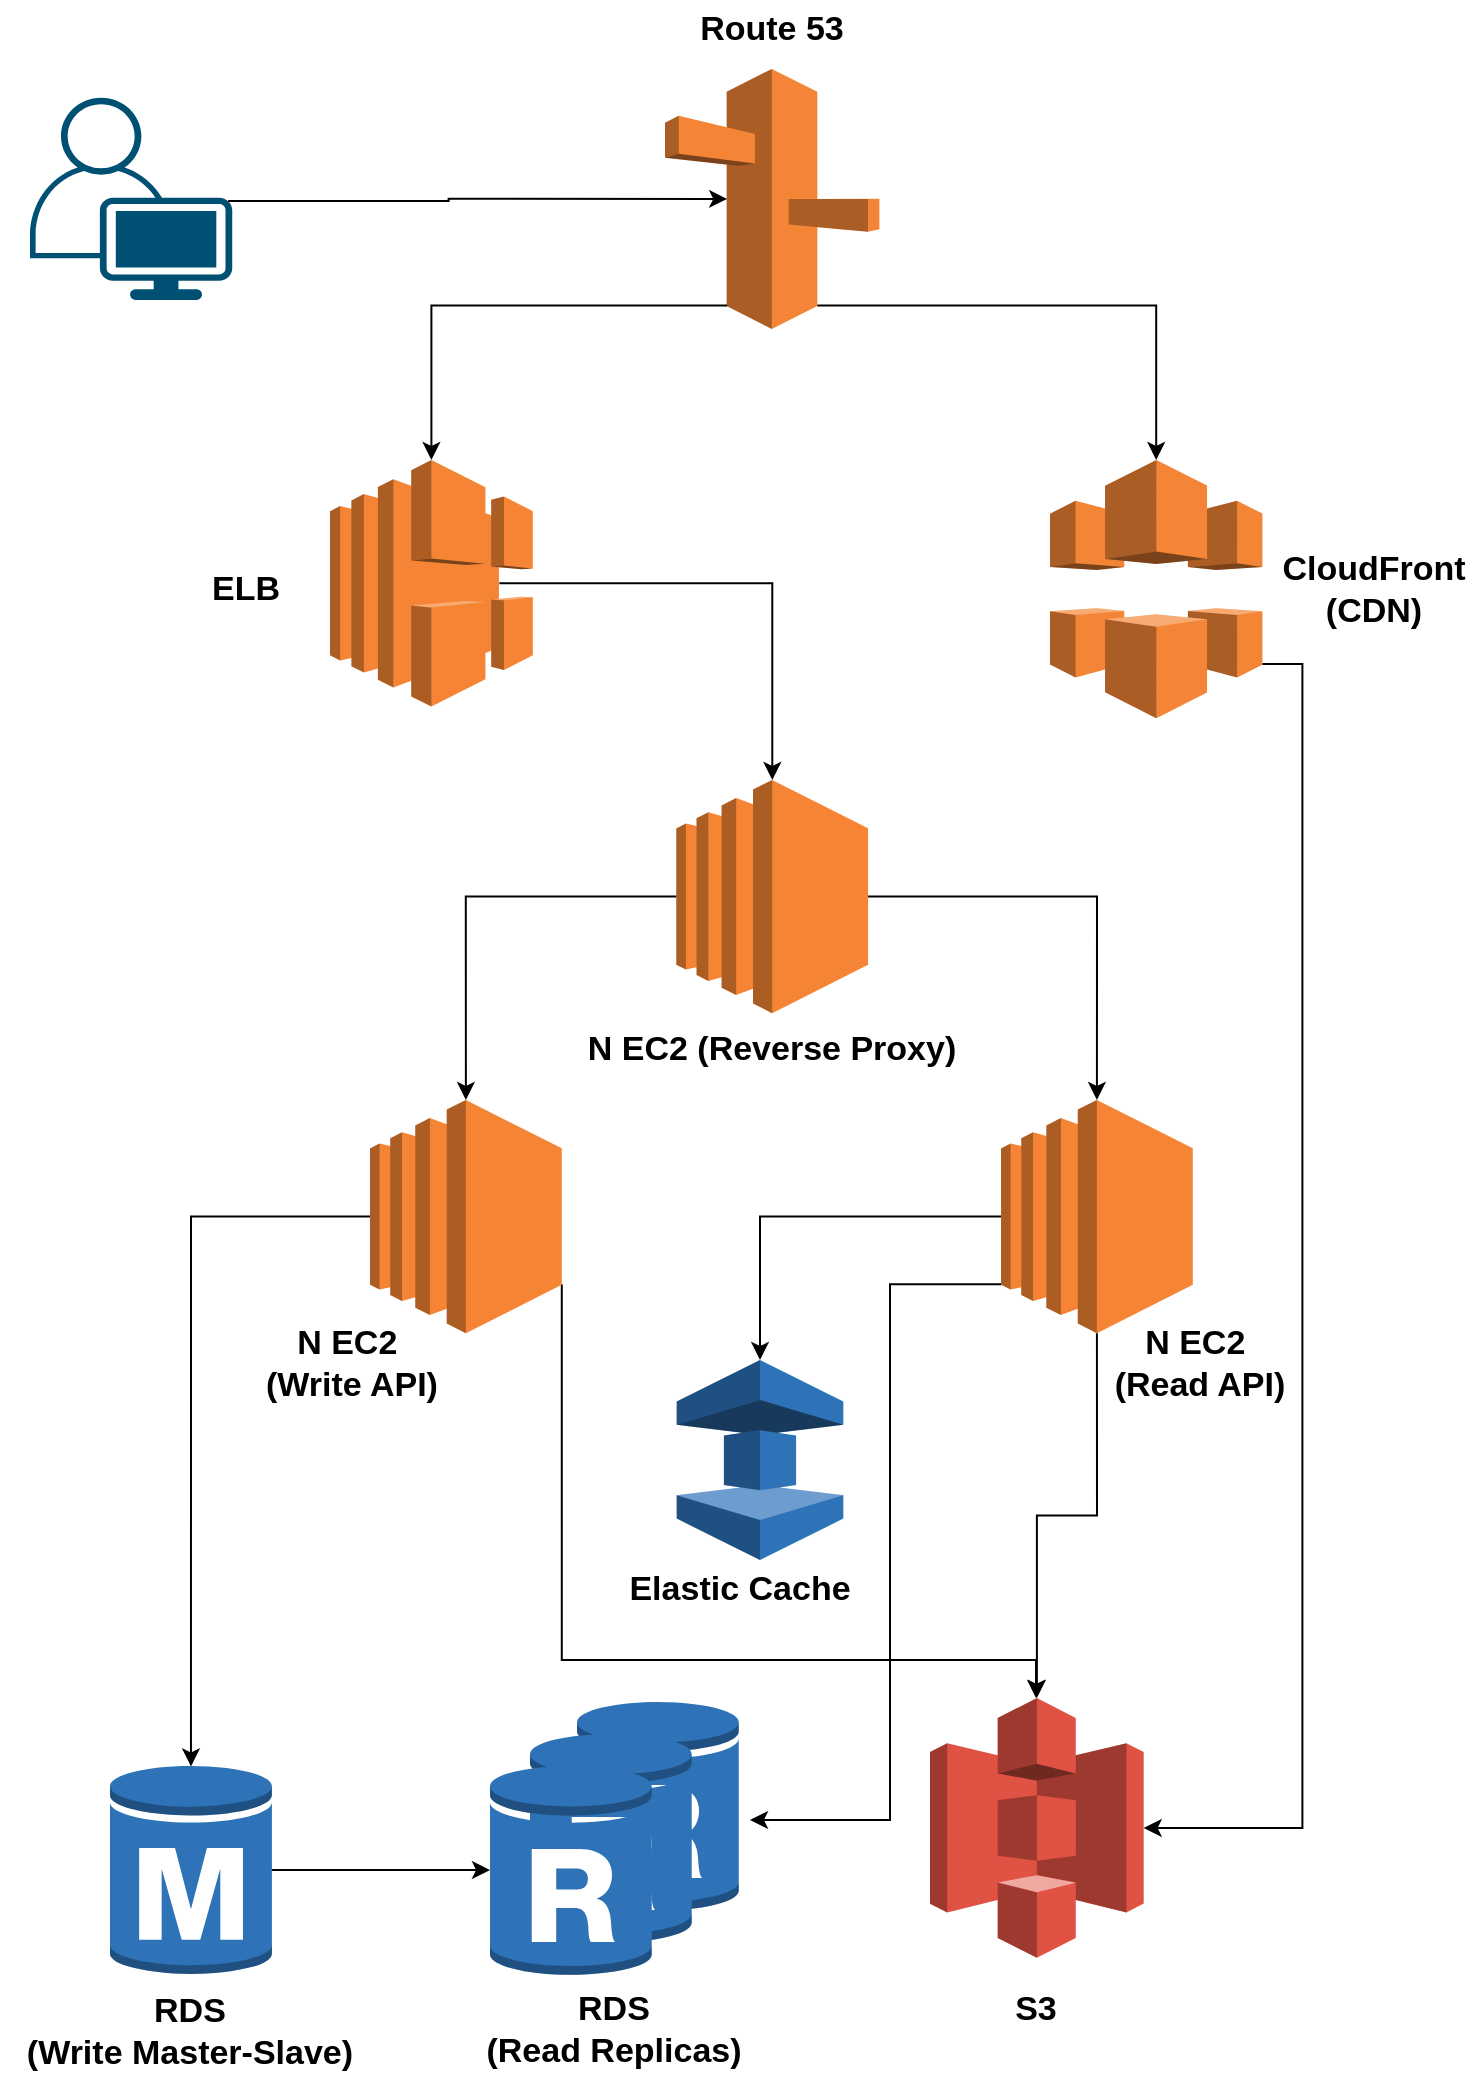 <mxfile version="28.0.4">
  <diagram name="Page-1" id="Q7jo9FMymzCK6XN0pEed">
    <mxGraphModel dx="1895" dy="1138" grid="1" gridSize="10" guides="1" tooltips="1" connect="1" arrows="1" fold="1" page="1" pageScale="1" pageWidth="850" pageHeight="1100" math="0" shadow="0">
      <root>
        <mxCell id="0" />
        <mxCell id="1" parent="0" />
        <mxCell id="YzuJLEfvsfX41_VFpgWI-1" value="" style="points=[[0.35,0,0],[0.98,0.51,0],[1,0.71,0],[0.67,1,0],[0,0.795,0],[0,0.65,0]];verticalLabelPosition=bottom;sketch=0;html=1;verticalAlign=top;aspect=fixed;align=center;pointerEvents=1;shape=mxgraph.cisco19.user;fillColor=#005073;strokeColor=none;fontStyle=0;strokeWidth=19;" vertex="1" parent="1">
          <mxGeometry x="60" y="78.88" width="101.12" height="101.12" as="geometry" />
        </mxCell>
        <mxCell id="YzuJLEfvsfX41_VFpgWI-2" value="" style="outlineConnect=0;dashed=0;verticalLabelPosition=bottom;verticalAlign=top;align=center;html=1;shape=mxgraph.aws3.ec2;fillColor=#F58534;gradientColor=none;" vertex="1" parent="1">
          <mxGeometry x="383.15" y="420" width="95.89" height="116.57" as="geometry" />
        </mxCell>
        <mxCell id="YzuJLEfvsfX41_VFpgWI-3" style="edgeStyle=orthogonalEdgeStyle;rounded=0;orthogonalLoop=1;jettySize=auto;html=1;exitX=0.71;exitY=0.91;exitDx=0;exitDy=0;exitPerimeter=0;" edge="1" parent="1" source="YzuJLEfvsfX41_VFpgWI-4" target="YzuJLEfvsfX41_VFpgWI-11">
          <mxGeometry relative="1" as="geometry" />
        </mxCell>
        <mxCell id="YzuJLEfvsfX41_VFpgWI-4" value="" style="outlineConnect=0;dashed=0;verticalLabelPosition=bottom;verticalAlign=top;align=center;html=1;shape=mxgraph.aws3.route_53;fillColor=#F58536;gradientColor=none;" vertex="1" parent="1">
          <mxGeometry x="377.5" y="64.44" width="107.19" height="130" as="geometry" />
        </mxCell>
        <mxCell id="YzuJLEfvsfX41_VFpgWI-5" value="Route 53" style="text;html=1;align=center;verticalAlign=middle;whiteSpace=wrap;rounded=0;fontStyle=1;fontSize=17;" vertex="1" parent="1">
          <mxGeometry x="389" y="30" width="84.19" height="30" as="geometry" />
        </mxCell>
        <mxCell id="YzuJLEfvsfX41_VFpgWI-6" value="N EC2 (Reverse Proxy)" style="text;html=1;align=center;verticalAlign=middle;whiteSpace=wrap;rounded=0;fontStyle=1;fontSize=17;" vertex="1" parent="1">
          <mxGeometry x="333.05" y="540" width="196.09" height="30" as="geometry" />
        </mxCell>
        <mxCell id="YzuJLEfvsfX41_VFpgWI-7" value="" style="outlineConnect=0;dashed=0;verticalLabelPosition=bottom;verticalAlign=top;align=center;html=1;shape=mxgraph.aws3.s3;fillColor=#E05243;gradientColor=none;" vertex="1" parent="1">
          <mxGeometry x="510" y="879.03" width="106.85" height="129.89" as="geometry" />
        </mxCell>
        <mxCell id="YzuJLEfvsfX41_VFpgWI-9" value="RDS&lt;br&gt;(Write Master-Slave)" style="text;html=1;align=center;verticalAlign=middle;whiteSpace=wrap;rounded=0;fontStyle=1;fontSize=17;" vertex="1" parent="1">
          <mxGeometry x="45.48" y="1031" width="190" height="30" as="geometry" />
        </mxCell>
        <mxCell id="YzuJLEfvsfX41_VFpgWI-10" value="S3" style="text;html=1;align=center;verticalAlign=middle;whiteSpace=wrap;rounded=0;fontStyle=1;fontSize=17;" vertex="1" parent="1">
          <mxGeometry x="521.33" y="1020" width="84.19" height="30" as="geometry" />
        </mxCell>
        <mxCell id="YzuJLEfvsfX41_VFpgWI-11" value="" style="outlineConnect=0;dashed=0;verticalLabelPosition=bottom;verticalAlign=top;align=center;html=1;shape=mxgraph.aws3.cloudfront;fillColor=#F58536;gradientColor=none;" vertex="1" parent="1">
          <mxGeometry x="570" y="260" width="106.21" height="129.12" as="geometry" />
        </mxCell>
        <mxCell id="YzuJLEfvsfX41_VFpgWI-12" style="edgeStyle=orthogonalEdgeStyle;rounded=0;orthogonalLoop=1;jettySize=auto;html=1;exitX=0.835;exitY=0.5;exitDx=0;exitDy=0;exitPerimeter=0;" edge="1" parent="1" source="YzuJLEfvsfX41_VFpgWI-13" target="YzuJLEfvsfX41_VFpgWI-2">
          <mxGeometry relative="1" as="geometry" />
        </mxCell>
        <mxCell id="YzuJLEfvsfX41_VFpgWI-13" value="" style="outlineConnect=0;dashed=0;verticalLabelPosition=bottom;verticalAlign=top;align=center;html=1;shape=mxgraph.aws3.elastic_load_balancing;fillColor=#F58534;gradientColor=none;" vertex="1" parent="1">
          <mxGeometry x="210" y="260" width="101.41" height="123.28" as="geometry" />
        </mxCell>
        <mxCell id="YzuJLEfvsfX41_VFpgWI-14" style="edgeStyle=orthogonalEdgeStyle;rounded=0;orthogonalLoop=1;jettySize=auto;html=1;exitX=0.98;exitY=0.51;exitDx=0;exitDy=0;exitPerimeter=0;entryX=0.29;entryY=0.5;entryDx=0;entryDy=0;entryPerimeter=0;" edge="1" parent="1" source="YzuJLEfvsfX41_VFpgWI-1" target="YzuJLEfvsfX41_VFpgWI-4">
          <mxGeometry relative="1" as="geometry" />
        </mxCell>
        <mxCell id="YzuJLEfvsfX41_VFpgWI-50" style="edgeStyle=orthogonalEdgeStyle;rounded=0;orthogonalLoop=1;jettySize=auto;html=1;exitX=0.5;exitY=1;exitDx=0;exitDy=0;exitPerimeter=0;" edge="1" parent="1" source="YzuJLEfvsfX41_VFpgWI-15" target="YzuJLEfvsfX41_VFpgWI-7">
          <mxGeometry relative="1" as="geometry" />
        </mxCell>
        <mxCell id="YzuJLEfvsfX41_VFpgWI-51" style="edgeStyle=orthogonalEdgeStyle;rounded=0;orthogonalLoop=1;jettySize=auto;html=1;exitX=0;exitY=0.79;exitDx=0;exitDy=0;exitPerimeter=0;" edge="1" parent="1" source="YzuJLEfvsfX41_VFpgWI-15">
          <mxGeometry relative="1" as="geometry">
            <mxPoint x="420" y="940" as="targetPoint" />
            <Array as="points">
              <mxPoint x="490" y="672" />
              <mxPoint x="490" y="940" />
            </Array>
          </mxGeometry>
        </mxCell>
        <mxCell id="YzuJLEfvsfX41_VFpgWI-15" value="" style="outlineConnect=0;dashed=0;verticalLabelPosition=bottom;verticalAlign=top;align=center;html=1;shape=mxgraph.aws3.ec2;fillColor=#F58534;gradientColor=none;" vertex="1" parent="1">
          <mxGeometry x="545.52" y="580" width="95.89" height="116.57" as="geometry" />
        </mxCell>
        <mxCell id="YzuJLEfvsfX41_VFpgWI-45" style="edgeStyle=orthogonalEdgeStyle;rounded=0;orthogonalLoop=1;jettySize=auto;html=1;exitX=1;exitY=0.79;exitDx=0;exitDy=0;exitPerimeter=0;" edge="1" parent="1" source="YzuJLEfvsfX41_VFpgWI-17" target="YzuJLEfvsfX41_VFpgWI-7">
          <mxGeometry relative="1" as="geometry">
            <Array as="points">
              <mxPoint x="326" y="860" />
              <mxPoint x="563" y="860" />
            </Array>
          </mxGeometry>
        </mxCell>
        <mxCell id="YzuJLEfvsfX41_VFpgWI-17" value="" style="outlineConnect=0;dashed=0;verticalLabelPosition=bottom;verticalAlign=top;align=center;html=1;shape=mxgraph.aws3.ec2;fillColor=#F58534;gradientColor=none;" vertex="1" parent="1">
          <mxGeometry x="230" y="580" width="95.89" height="116.57" as="geometry" />
        </mxCell>
        <mxCell id="YzuJLEfvsfX41_VFpgWI-18" value="ELB" style="text;html=1;align=center;verticalAlign=middle;whiteSpace=wrap;rounded=0;fontStyle=1;fontSize=17;" vertex="1" parent="1">
          <mxGeometry x="125.81" y="309.56" width="84.19" height="30" as="geometry" />
        </mxCell>
        <mxCell id="YzuJLEfvsfX41_VFpgWI-19" value="CloudFront&lt;br&gt;(&lt;span style=&quot;background-color: transparent; color: light-dark(rgb(0, 0, 0), rgb(255, 255, 255));&quot;&gt;CDN)&lt;/span&gt;" style="text;html=1;align=center;verticalAlign=middle;whiteSpace=wrap;rounded=0;fontStyle=1;fontSize=17;" vertex="1" parent="1">
          <mxGeometry x="690" y="309.56" width="84.19" height="30" as="geometry" />
        </mxCell>
        <mxCell id="YzuJLEfvsfX41_VFpgWI-20" style="edgeStyle=orthogonalEdgeStyle;rounded=0;orthogonalLoop=1;jettySize=auto;html=1;exitX=0.29;exitY=0.91;exitDx=0;exitDy=0;exitPerimeter=0;entryX=0.5;entryY=0;entryDx=0;entryDy=0;entryPerimeter=0;" edge="1" parent="1" source="YzuJLEfvsfX41_VFpgWI-4" target="YzuJLEfvsfX41_VFpgWI-13">
          <mxGeometry relative="1" as="geometry" />
        </mxCell>
        <mxCell id="YzuJLEfvsfX41_VFpgWI-21" style="edgeStyle=orthogonalEdgeStyle;rounded=0;orthogonalLoop=1;jettySize=auto;html=1;exitX=0;exitY=0.5;exitDx=0;exitDy=0;exitPerimeter=0;entryX=0.5;entryY=0;entryDx=0;entryDy=0;entryPerimeter=0;" edge="1" parent="1" source="YzuJLEfvsfX41_VFpgWI-2" target="YzuJLEfvsfX41_VFpgWI-17">
          <mxGeometry relative="1" as="geometry" />
        </mxCell>
        <mxCell id="YzuJLEfvsfX41_VFpgWI-22" style="edgeStyle=orthogonalEdgeStyle;rounded=0;orthogonalLoop=1;jettySize=auto;html=1;exitX=1;exitY=0.5;exitDx=0;exitDy=0;exitPerimeter=0;entryX=0.5;entryY=0;entryDx=0;entryDy=0;entryPerimeter=0;" edge="1" parent="1" source="YzuJLEfvsfX41_VFpgWI-2" target="YzuJLEfvsfX41_VFpgWI-15">
          <mxGeometry relative="1" as="geometry" />
        </mxCell>
        <mxCell id="YzuJLEfvsfX41_VFpgWI-23" value="N EC2&amp;nbsp;&lt;div&gt;(Write API)&lt;/div&gt;" style="text;html=1;align=center;verticalAlign=middle;whiteSpace=wrap;rounded=0;fontStyle=1;fontSize=17;" vertex="1" parent="1">
          <mxGeometry x="135.52" y="696.57" width="170" height="30" as="geometry" />
        </mxCell>
        <mxCell id="YzuJLEfvsfX41_VFpgWI-24" value="N EC2&amp;nbsp;&lt;div&gt;(Read API)&lt;/div&gt;" style="text;html=1;align=center;verticalAlign=middle;whiteSpace=wrap;rounded=0;fontStyle=1;fontSize=17;" vertex="1" parent="1">
          <mxGeometry x="560" y="696.57" width="170" height="30" as="geometry" />
        </mxCell>
        <mxCell id="YzuJLEfvsfX41_VFpgWI-28" style="edgeStyle=orthogonalEdgeStyle;rounded=0;orthogonalLoop=1;jettySize=auto;html=1;exitX=1;exitY=0.79;exitDx=0;exitDy=0;exitPerimeter=0;entryX=1;entryY=0.5;entryDx=0;entryDy=0;entryPerimeter=0;" edge="1" parent="1" source="YzuJLEfvsfX41_VFpgWI-11" target="YzuJLEfvsfX41_VFpgWI-7">
          <mxGeometry relative="1" as="geometry" />
        </mxCell>
        <mxCell id="YzuJLEfvsfX41_VFpgWI-32" value="" style="outlineConnect=0;dashed=0;verticalLabelPosition=bottom;verticalAlign=top;align=center;html=1;shape=mxgraph.aws3.rds_db_instance;fillColor=#2E73B8;gradientColor=none;" vertex="1" parent="1">
          <mxGeometry x="100" y="911.03" width="80.96" height="107.95" as="geometry" />
        </mxCell>
        <mxCell id="YzuJLEfvsfX41_VFpgWI-40" value="" style="group" vertex="1" connectable="0" parent="1">
          <mxGeometry x="290" y="879.03" width="124.48" height="139.95" as="geometry" />
        </mxCell>
        <mxCell id="YzuJLEfvsfX41_VFpgWI-33" value="" style="outlineConnect=0;dashed=0;verticalLabelPosition=bottom;verticalAlign=top;align=center;html=1;shape=mxgraph.aws3.rds_db_instance_read_replica;fillColor=#2E73B8;gradientColor=none;" vertex="1" parent="YzuJLEfvsfX41_VFpgWI-40">
          <mxGeometry x="43.52" width="80.96" height="107.95" as="geometry" />
        </mxCell>
        <mxCell id="YzuJLEfvsfX41_VFpgWI-35" value="" style="outlineConnect=0;dashed=0;verticalLabelPosition=bottom;verticalAlign=top;align=center;html=1;shape=mxgraph.aws3.rds_db_instance_read_replica;fillColor=#2E73B8;gradientColor=none;" vertex="1" parent="YzuJLEfvsfX41_VFpgWI-40">
          <mxGeometry x="20" y="16" width="80.96" height="107.95" as="geometry" />
        </mxCell>
        <mxCell id="YzuJLEfvsfX41_VFpgWI-36" value="" style="outlineConnect=0;dashed=0;verticalLabelPosition=bottom;verticalAlign=top;align=center;html=1;shape=mxgraph.aws3.rds_db_instance_read_replica;fillColor=#2E73B8;gradientColor=none;" vertex="1" parent="YzuJLEfvsfX41_VFpgWI-40">
          <mxGeometry y="32" width="80.96" height="107.95" as="geometry" />
        </mxCell>
        <mxCell id="YzuJLEfvsfX41_VFpgWI-42" value="RDS&lt;br&gt;(Read Replicas)" style="text;html=1;align=center;verticalAlign=middle;whiteSpace=wrap;rounded=0;fontStyle=1;fontSize=17;" vertex="1" parent="1">
          <mxGeometry x="257.24" y="1030" width="190" height="30" as="geometry" />
        </mxCell>
        <mxCell id="YzuJLEfvsfX41_VFpgWI-43" style="edgeStyle=orthogonalEdgeStyle;rounded=0;orthogonalLoop=1;jettySize=auto;html=1;exitX=0;exitY=0.5;exitDx=0;exitDy=0;exitPerimeter=0;entryX=0.5;entryY=0.02;entryDx=0;entryDy=0;entryPerimeter=0;" edge="1" parent="1" source="YzuJLEfvsfX41_VFpgWI-17" target="YzuJLEfvsfX41_VFpgWI-32">
          <mxGeometry relative="1" as="geometry" />
        </mxCell>
        <mxCell id="YzuJLEfvsfX41_VFpgWI-46" value="" style="outlineConnect=0;dashed=0;verticalLabelPosition=bottom;verticalAlign=top;align=center;html=1;shape=mxgraph.aws3.elasticache;fillColor=#2E73B8;gradientColor=none;" vertex="1" parent="1">
          <mxGeometry x="383.34" y="710" width="83.33" height="100" as="geometry" />
        </mxCell>
        <mxCell id="YzuJLEfvsfX41_VFpgWI-47" value="Elastic Cache" style="text;html=1;align=center;verticalAlign=middle;whiteSpace=wrap;rounded=0;fontStyle=1;fontSize=17;" vertex="1" parent="1">
          <mxGeometry x="320" y="810" width="190" height="30" as="geometry" />
        </mxCell>
        <mxCell id="YzuJLEfvsfX41_VFpgWI-48" style="edgeStyle=orthogonalEdgeStyle;rounded=0;orthogonalLoop=1;jettySize=auto;html=1;exitX=0;exitY=0.5;exitDx=0;exitDy=0;exitPerimeter=0;entryX=0.5;entryY=0;entryDx=0;entryDy=0;entryPerimeter=0;" edge="1" parent="1" source="YzuJLEfvsfX41_VFpgWI-15" target="YzuJLEfvsfX41_VFpgWI-46">
          <mxGeometry relative="1" as="geometry" />
        </mxCell>
        <mxCell id="YzuJLEfvsfX41_VFpgWI-52" style="edgeStyle=orthogonalEdgeStyle;rounded=0;orthogonalLoop=1;jettySize=auto;html=1;exitX=1;exitY=0.5;exitDx=0;exitDy=0;exitPerimeter=0;entryX=0;entryY=0.5;entryDx=0;entryDy=0;entryPerimeter=0;" edge="1" parent="1" source="YzuJLEfvsfX41_VFpgWI-32" target="YzuJLEfvsfX41_VFpgWI-36">
          <mxGeometry relative="1" as="geometry" />
        </mxCell>
      </root>
    </mxGraphModel>
  </diagram>
</mxfile>
